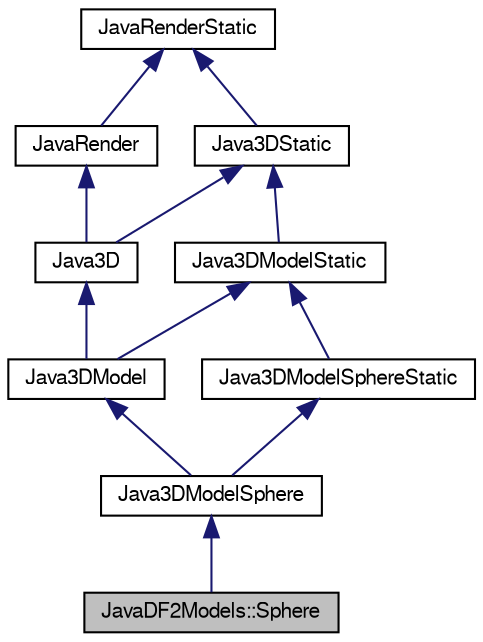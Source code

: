 digraph G
{
  bgcolor="transparent";
  edge [fontname="FreeSans",fontsize=10,labelfontname="FreeSans",labelfontsize=10];
  node [fontname="FreeSans",fontsize=10,shape=record];
  Node1 [label="JavaDF2Models::Sphere",height=0.2,width=0.4,color="black", fillcolor="grey75", style="filled" fontcolor="black"];
  Node2 -> Node1 [dir=back,color="midnightblue",fontsize=10,style="solid",fontname="FreeSans"];
  Node2 [label="Java3DModelSphere",height=0.2,width=0.4,color="black",URL="$class_java3_d_model_sphere.html",tooltip="球体モデルの基本クラス。"];
  Node3 -> Node2 [dir=back,color="midnightblue",fontsize=10,style="solid",fontname="FreeSans"];
  Node3 [label="Java3DModel",height=0.2,width=0.4,color="black",URL="$class_java3_d_model.html",tooltip="3D モデルの基本クラス。"];
  Node4 -> Node3 [dir=back,color="midnightblue",fontsize=10,style="solid",fontname="FreeSans"];
  Node4 [label="Java3D",height=0.2,width=0.4,color="black",URL="$class_java3_d.html",tooltip="3D オブジェクト(空間 Java3DWorld, モデル Java3DModel)の抽象クラス。..."];
  Node5 -> Node4 [dir=back,color="midnightblue",fontsize=10,style="solid",fontname="FreeSans"];
  Node5 [label="Java3DStatic",height=0.2,width=0.4,color="black",URL="$class_java3_d_static.html",tooltip="3D オブジェクト(空間 Java3DWorld, モデル Java3DModel)の抽象クラス。..."];
  Node6 -> Node5 [dir=back,color="midnightblue",fontsize=10,style="solid",fontname="FreeSans"];
  Node6 [label="JavaRenderStatic",height=0.2,width=0.4,color="black",URL="$class_java_render_static.html",tooltip="レンダインターフェース。"];
  Node7 -> Node4 [dir=back,color="midnightblue",fontsize=10,style="solid",fontname="FreeSans"];
  Node7 [label="JavaRender",height=0.2,width=0.4,color="black",URL="$class_java_render.html",tooltip="レンダインターフェース。"];
  Node6 -> Node7 [dir=back,color="midnightblue",fontsize=10,style="solid",fontname="FreeSans"];
  Node8 -> Node3 [dir=back,color="midnightblue",fontsize=10,style="solid",fontname="FreeSans"];
  Node8 [label="Java3DModelStatic",height=0.2,width=0.4,color="black",URL="$class_java3_d_model_static.html",tooltip="3D モデルの基本クラス。"];
  Node5 -> Node8 [dir=back,color="midnightblue",fontsize=10,style="solid",fontname="FreeSans"];
  Node9 -> Node2 [dir=back,color="midnightblue",fontsize=10,style="solid",fontname="FreeSans"];
  Node9 [label="Java3DModelSphereStatic",height=0.2,width=0.4,color="black",URL="$class_java3_d_model_sphere_static.html",tooltip="球体モデルの基本クラス。"];
  Node8 -> Node9 [dir=back,color="midnightblue",fontsize=10,style="solid",fontname="FreeSans"];
}
